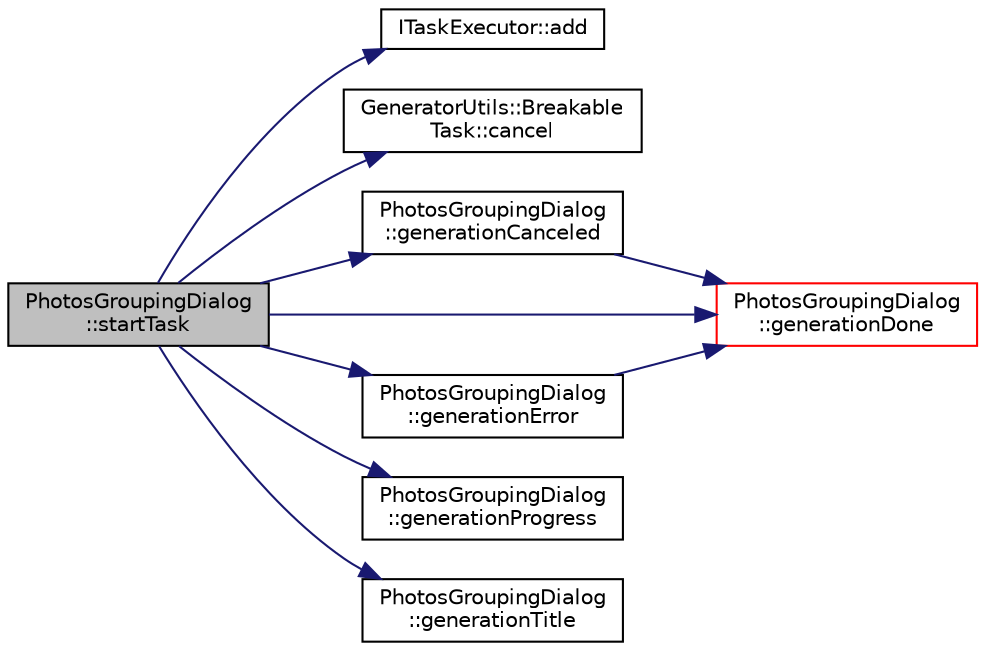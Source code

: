 digraph "PhotosGroupingDialog::startTask"
{
 // LATEX_PDF_SIZE
  edge [fontname="Helvetica",fontsize="10",labelfontname="Helvetica",labelfontsize="10"];
  node [fontname="Helvetica",fontsize="10",shape=record];
  rankdir="LR";
  Node1 [label="PhotosGroupingDialog\l::startTask",height=0.2,width=0.4,color="black", fillcolor="grey75", style="filled", fontcolor="black",tooltip=" "];
  Node1 -> Node2 [color="midnightblue",fontsize="10",style="solid",fontname="Helvetica"];
  Node2 [label="ITaskExecutor::add",height=0.2,width=0.4,color="black", fillcolor="white", style="filled",URL="$struct_i_task_executor.html#a52c27a801ca71679f9a8e3dc9c173734",tooltip=" "];
  Node1 -> Node3 [color="midnightblue",fontsize="10",style="solid",fontname="Helvetica"];
  Node3 [label="GeneratorUtils::Breakable\lTask::cancel",height=0.2,width=0.4,color="black", fillcolor="white", style="filled",URL="$class_generator_utils_1_1_breakable_task.html#ad1457cb4804912ddc9e061cbdec09dbf",tooltip=" "];
  Node1 -> Node4 [color="midnightblue",fontsize="10",style="solid",fontname="Helvetica"];
  Node4 [label="PhotosGroupingDialog\l::generationCanceled",height=0.2,width=0.4,color="black", fillcolor="white", style="filled",URL="$class_photos_grouping_dialog.html#ad037f450d58e8a287a8a73e22482254a",tooltip=" "];
  Node4 -> Node5 [color="midnightblue",fontsize="10",style="solid",fontname="Helvetica"];
  Node5 [label="PhotosGroupingDialog\l::generationDone",height=0.2,width=0.4,color="red", fillcolor="white", style="filled",URL="$class_photos_grouping_dialog.html#aadab8ff1bdd21245d089ed650e98210a",tooltip=" "];
  Node1 -> Node5 [color="midnightblue",fontsize="10",style="solid",fontname="Helvetica"];
  Node1 -> Node12 [color="midnightblue",fontsize="10",style="solid",fontname="Helvetica"];
  Node12 [label="PhotosGroupingDialog\l::generationError",height=0.2,width=0.4,color="black", fillcolor="white", style="filled",URL="$class_photos_grouping_dialog.html#ab537e3929d675260043bfe111c4afdda",tooltip=" "];
  Node12 -> Node5 [color="midnightblue",fontsize="10",style="solid",fontname="Helvetica"];
  Node1 -> Node13 [color="midnightblue",fontsize="10",style="solid",fontname="Helvetica"];
  Node13 [label="PhotosGroupingDialog\l::generationProgress",height=0.2,width=0.4,color="black", fillcolor="white", style="filled",URL="$class_photos_grouping_dialog.html#ac1e05064e75200816c885ca91f35e6ae",tooltip=" "];
  Node1 -> Node14 [color="midnightblue",fontsize="10",style="solid",fontname="Helvetica"];
  Node14 [label="PhotosGroupingDialog\l::generationTitle",height=0.2,width=0.4,color="black", fillcolor="white", style="filled",URL="$class_photos_grouping_dialog.html#a04d79faed5b94fb9aec4efd7b19ee7a4",tooltip=" "];
}
